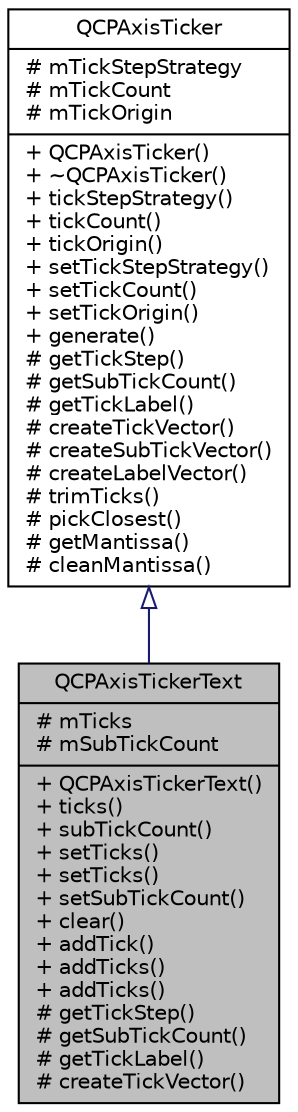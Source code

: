 digraph "QCPAxisTickerText"
{
  edge [fontname="Helvetica",fontsize="10",labelfontname="Helvetica",labelfontsize="10"];
  node [fontname="Helvetica",fontsize="10",shape=record];
  Node81 [label="{QCPAxisTickerText\n|# mTicks\l# mSubTickCount\l|+ QCPAxisTickerText()\l+ ticks()\l+ subTickCount()\l+ setTicks()\l+ setTicks()\l+ setSubTickCount()\l+ clear()\l+ addTick()\l+ addTicks()\l+ addTicks()\l# getTickStep()\l# getSubTickCount()\l# getTickLabel()\l# createTickVector()\l}",height=0.2,width=0.4,color="black", fillcolor="grey75", style="filled", fontcolor="black"];
  Node82 -> Node81 [dir="back",color="midnightblue",fontsize="10",style="solid",arrowtail="onormal",fontname="Helvetica"];
  Node82 [label="{QCPAxisTicker\n|# mTickStepStrategy\l# mTickCount\l# mTickOrigin\l|+ QCPAxisTicker()\l+ ~QCPAxisTicker()\l+ tickStepStrategy()\l+ tickCount()\l+ tickOrigin()\l+ setTickStepStrategy()\l+ setTickCount()\l+ setTickOrigin()\l+ generate()\l# getTickStep()\l# getSubTickCount()\l# getTickLabel()\l# createTickVector()\l# createSubTickVector()\l# createLabelVector()\l# trimTicks()\l# pickClosest()\l# getMantissa()\l# cleanMantissa()\l}",height=0.2,width=0.4,color="black", fillcolor="white", style="filled",URL="$classQCPAxisTicker.html",tooltip="The base class tick generator used by QCPAxis to create tick positions and tick labels. "];
}
